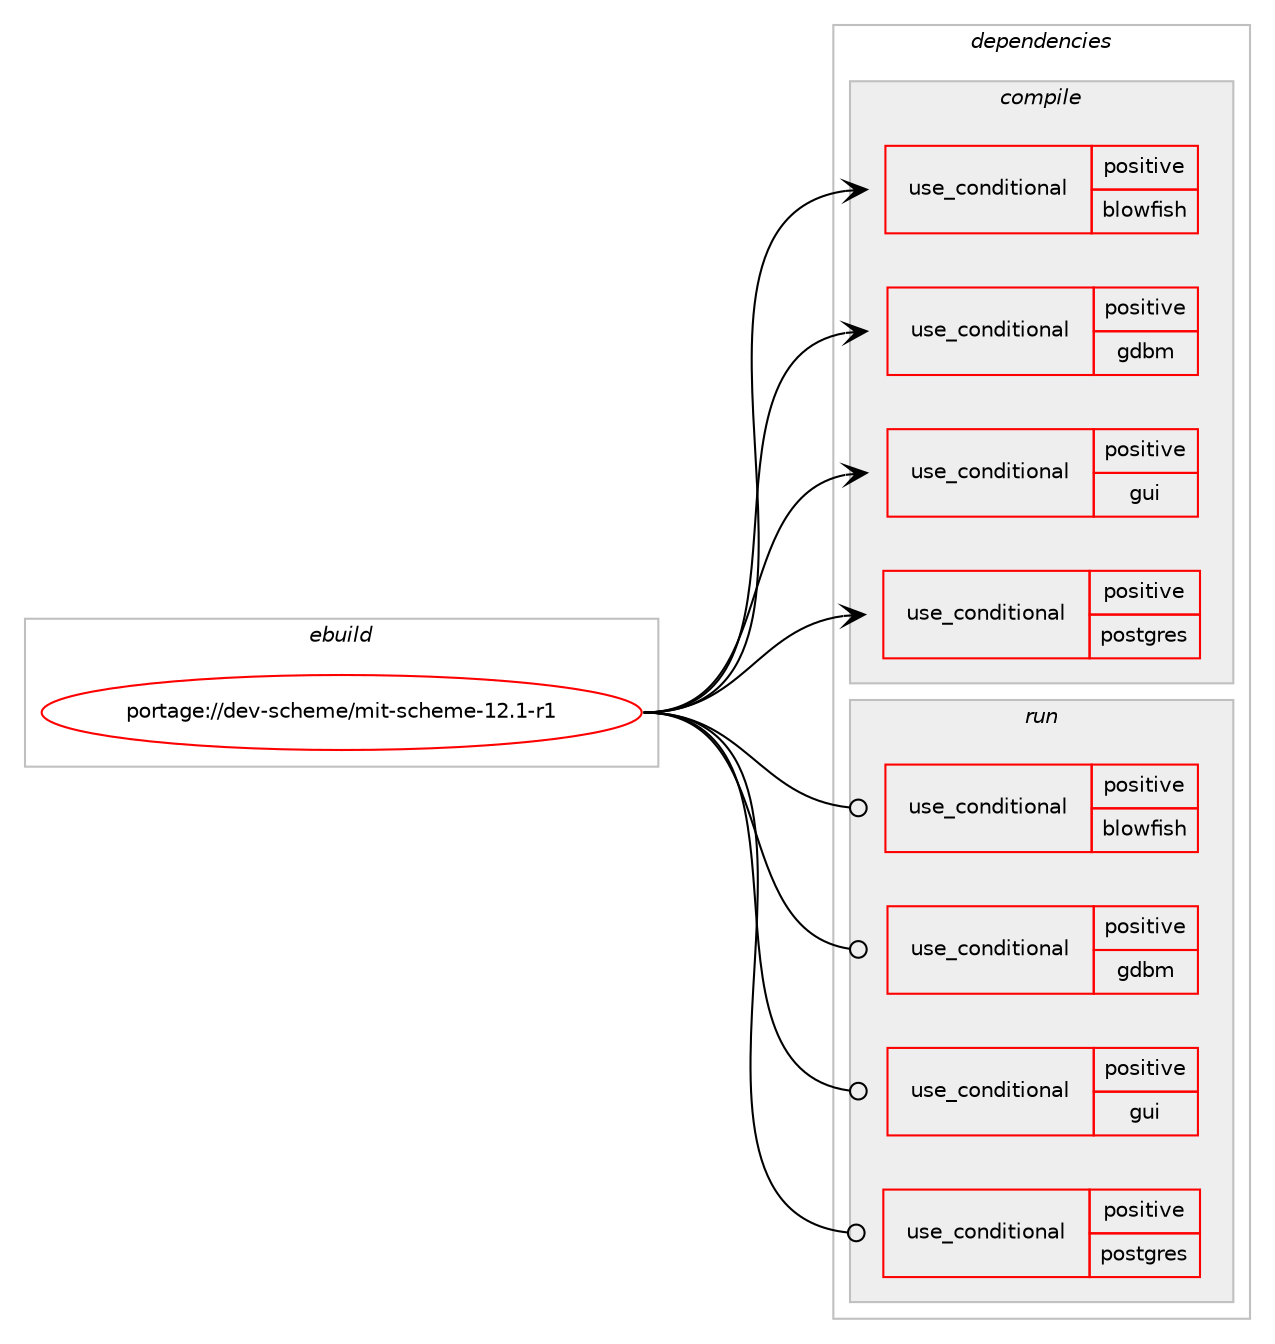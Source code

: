 digraph prolog {

# *************
# Graph options
# *************

newrank=true;
concentrate=true;
compound=true;
graph [rankdir=LR,fontname=Helvetica,fontsize=10,ranksep=1.5];#, ranksep=2.5, nodesep=0.2];
edge  [arrowhead=vee];
node  [fontname=Helvetica,fontsize=10];

# **********
# The ebuild
# **********

subgraph cluster_leftcol {
color=gray;
rank=same;
label=<<i>ebuild</i>>;
id [label="portage://dev-scheme/mit-scheme-12.1-r1", color=red, width=4, href="../dev-scheme/mit-scheme-12.1-r1.svg"];
}

# ****************
# The dependencies
# ****************

subgraph cluster_midcol {
color=gray;
label=<<i>dependencies</i>>;
subgraph cluster_compile {
fillcolor="#eeeeee";
style=filled;
label=<<i>compile</i>>;
subgraph cond57595 {
dependency107053 [label=<<TABLE BORDER="0" CELLBORDER="1" CELLSPACING="0" CELLPADDING="4"><TR><TD ROWSPAN="3" CELLPADDING="10">use_conditional</TD></TR><TR><TD>positive</TD></TR><TR><TD>blowfish</TD></TR></TABLE>>, shape=none, color=red];
# *** BEGIN UNKNOWN DEPENDENCY TYPE (TODO) ***
# dependency107053 -> package_dependency(portage://dev-scheme/mit-scheme-12.1-r1,install,no,dev-libs,openssl,none,[,,],any_same_slot,[])
# *** END UNKNOWN DEPENDENCY TYPE (TODO) ***

}
id:e -> dependency107053:w [weight=20,style="solid",arrowhead="vee"];
subgraph cond57596 {
dependency107054 [label=<<TABLE BORDER="0" CELLBORDER="1" CELLSPACING="0" CELLPADDING="4"><TR><TD ROWSPAN="3" CELLPADDING="10">use_conditional</TD></TR><TR><TD>positive</TD></TR><TR><TD>gdbm</TD></TR></TABLE>>, shape=none, color=red];
# *** BEGIN UNKNOWN DEPENDENCY TYPE (TODO) ***
# dependency107054 -> package_dependency(portage://dev-scheme/mit-scheme-12.1-r1,install,no,sys-libs,gdbm,none,[,,],any_same_slot,[])
# *** END UNKNOWN DEPENDENCY TYPE (TODO) ***

}
id:e -> dependency107054:w [weight=20,style="solid",arrowhead="vee"];
subgraph cond57597 {
dependency107055 [label=<<TABLE BORDER="0" CELLBORDER="1" CELLSPACING="0" CELLPADDING="4"><TR><TD ROWSPAN="3" CELLPADDING="10">use_conditional</TD></TR><TR><TD>positive</TD></TR><TR><TD>gui</TD></TR></TABLE>>, shape=none, color=red];
# *** BEGIN UNKNOWN DEPENDENCY TYPE (TODO) ***
# dependency107055 -> package_dependency(portage://dev-scheme/mit-scheme-12.1-r1,install,no,x11-libs,libX11,none,[,,],[],[])
# *** END UNKNOWN DEPENDENCY TYPE (TODO) ***

}
id:e -> dependency107055:w [weight=20,style="solid",arrowhead="vee"];
subgraph cond57598 {
dependency107056 [label=<<TABLE BORDER="0" CELLBORDER="1" CELLSPACING="0" CELLPADDING="4"><TR><TD ROWSPAN="3" CELLPADDING="10">use_conditional</TD></TR><TR><TD>positive</TD></TR><TR><TD>postgres</TD></TR></TABLE>>, shape=none, color=red];
# *** BEGIN UNKNOWN DEPENDENCY TYPE (TODO) ***
# dependency107056 -> package_dependency(portage://dev-scheme/mit-scheme-12.1-r1,install,no,dev-db,postgresql,none,[,,],any_different_slot,[])
# *** END UNKNOWN DEPENDENCY TYPE (TODO) ***

}
id:e -> dependency107056:w [weight=20,style="solid",arrowhead="vee"];
# *** BEGIN UNKNOWN DEPENDENCY TYPE (TODO) ***
# id -> package_dependency(portage://dev-scheme/mit-scheme-12.1-r1,install,no,sys-libs,ncurses,none,[,,],[],[])
# *** END UNKNOWN DEPENDENCY TYPE (TODO) ***

}
subgraph cluster_compileandrun {
fillcolor="#eeeeee";
style=filled;
label=<<i>compile and run</i>>;
}
subgraph cluster_run {
fillcolor="#eeeeee";
style=filled;
label=<<i>run</i>>;
subgraph cond57599 {
dependency107057 [label=<<TABLE BORDER="0" CELLBORDER="1" CELLSPACING="0" CELLPADDING="4"><TR><TD ROWSPAN="3" CELLPADDING="10">use_conditional</TD></TR><TR><TD>positive</TD></TR><TR><TD>blowfish</TD></TR></TABLE>>, shape=none, color=red];
# *** BEGIN UNKNOWN DEPENDENCY TYPE (TODO) ***
# dependency107057 -> package_dependency(portage://dev-scheme/mit-scheme-12.1-r1,run,no,dev-libs,openssl,none,[,,],any_same_slot,[])
# *** END UNKNOWN DEPENDENCY TYPE (TODO) ***

}
id:e -> dependency107057:w [weight=20,style="solid",arrowhead="odot"];
subgraph cond57600 {
dependency107058 [label=<<TABLE BORDER="0" CELLBORDER="1" CELLSPACING="0" CELLPADDING="4"><TR><TD ROWSPAN="3" CELLPADDING="10">use_conditional</TD></TR><TR><TD>positive</TD></TR><TR><TD>gdbm</TD></TR></TABLE>>, shape=none, color=red];
# *** BEGIN UNKNOWN DEPENDENCY TYPE (TODO) ***
# dependency107058 -> package_dependency(portage://dev-scheme/mit-scheme-12.1-r1,run,no,sys-libs,gdbm,none,[,,],any_same_slot,[])
# *** END UNKNOWN DEPENDENCY TYPE (TODO) ***

}
id:e -> dependency107058:w [weight=20,style="solid",arrowhead="odot"];
subgraph cond57601 {
dependency107059 [label=<<TABLE BORDER="0" CELLBORDER="1" CELLSPACING="0" CELLPADDING="4"><TR><TD ROWSPAN="3" CELLPADDING="10">use_conditional</TD></TR><TR><TD>positive</TD></TR><TR><TD>gui</TD></TR></TABLE>>, shape=none, color=red];
# *** BEGIN UNKNOWN DEPENDENCY TYPE (TODO) ***
# dependency107059 -> package_dependency(portage://dev-scheme/mit-scheme-12.1-r1,run,no,x11-libs,libX11,none,[,,],[],[])
# *** END UNKNOWN DEPENDENCY TYPE (TODO) ***

}
id:e -> dependency107059:w [weight=20,style="solid",arrowhead="odot"];
subgraph cond57602 {
dependency107060 [label=<<TABLE BORDER="0" CELLBORDER="1" CELLSPACING="0" CELLPADDING="4"><TR><TD ROWSPAN="3" CELLPADDING="10">use_conditional</TD></TR><TR><TD>positive</TD></TR><TR><TD>postgres</TD></TR></TABLE>>, shape=none, color=red];
# *** BEGIN UNKNOWN DEPENDENCY TYPE (TODO) ***
# dependency107060 -> package_dependency(portage://dev-scheme/mit-scheme-12.1-r1,run,no,dev-db,postgresql,none,[,,],any_different_slot,[])
# *** END UNKNOWN DEPENDENCY TYPE (TODO) ***

}
id:e -> dependency107060:w [weight=20,style="solid",arrowhead="odot"];
# *** BEGIN UNKNOWN DEPENDENCY TYPE (TODO) ***
# id -> package_dependency(portage://dev-scheme/mit-scheme-12.1-r1,run,no,sys-libs,ncurses,none,[,,],[],[])
# *** END UNKNOWN DEPENDENCY TYPE (TODO) ***

}
}

# **************
# The candidates
# **************

subgraph cluster_choices {
rank=same;
color=gray;
label=<<i>candidates</i>>;

}

}
